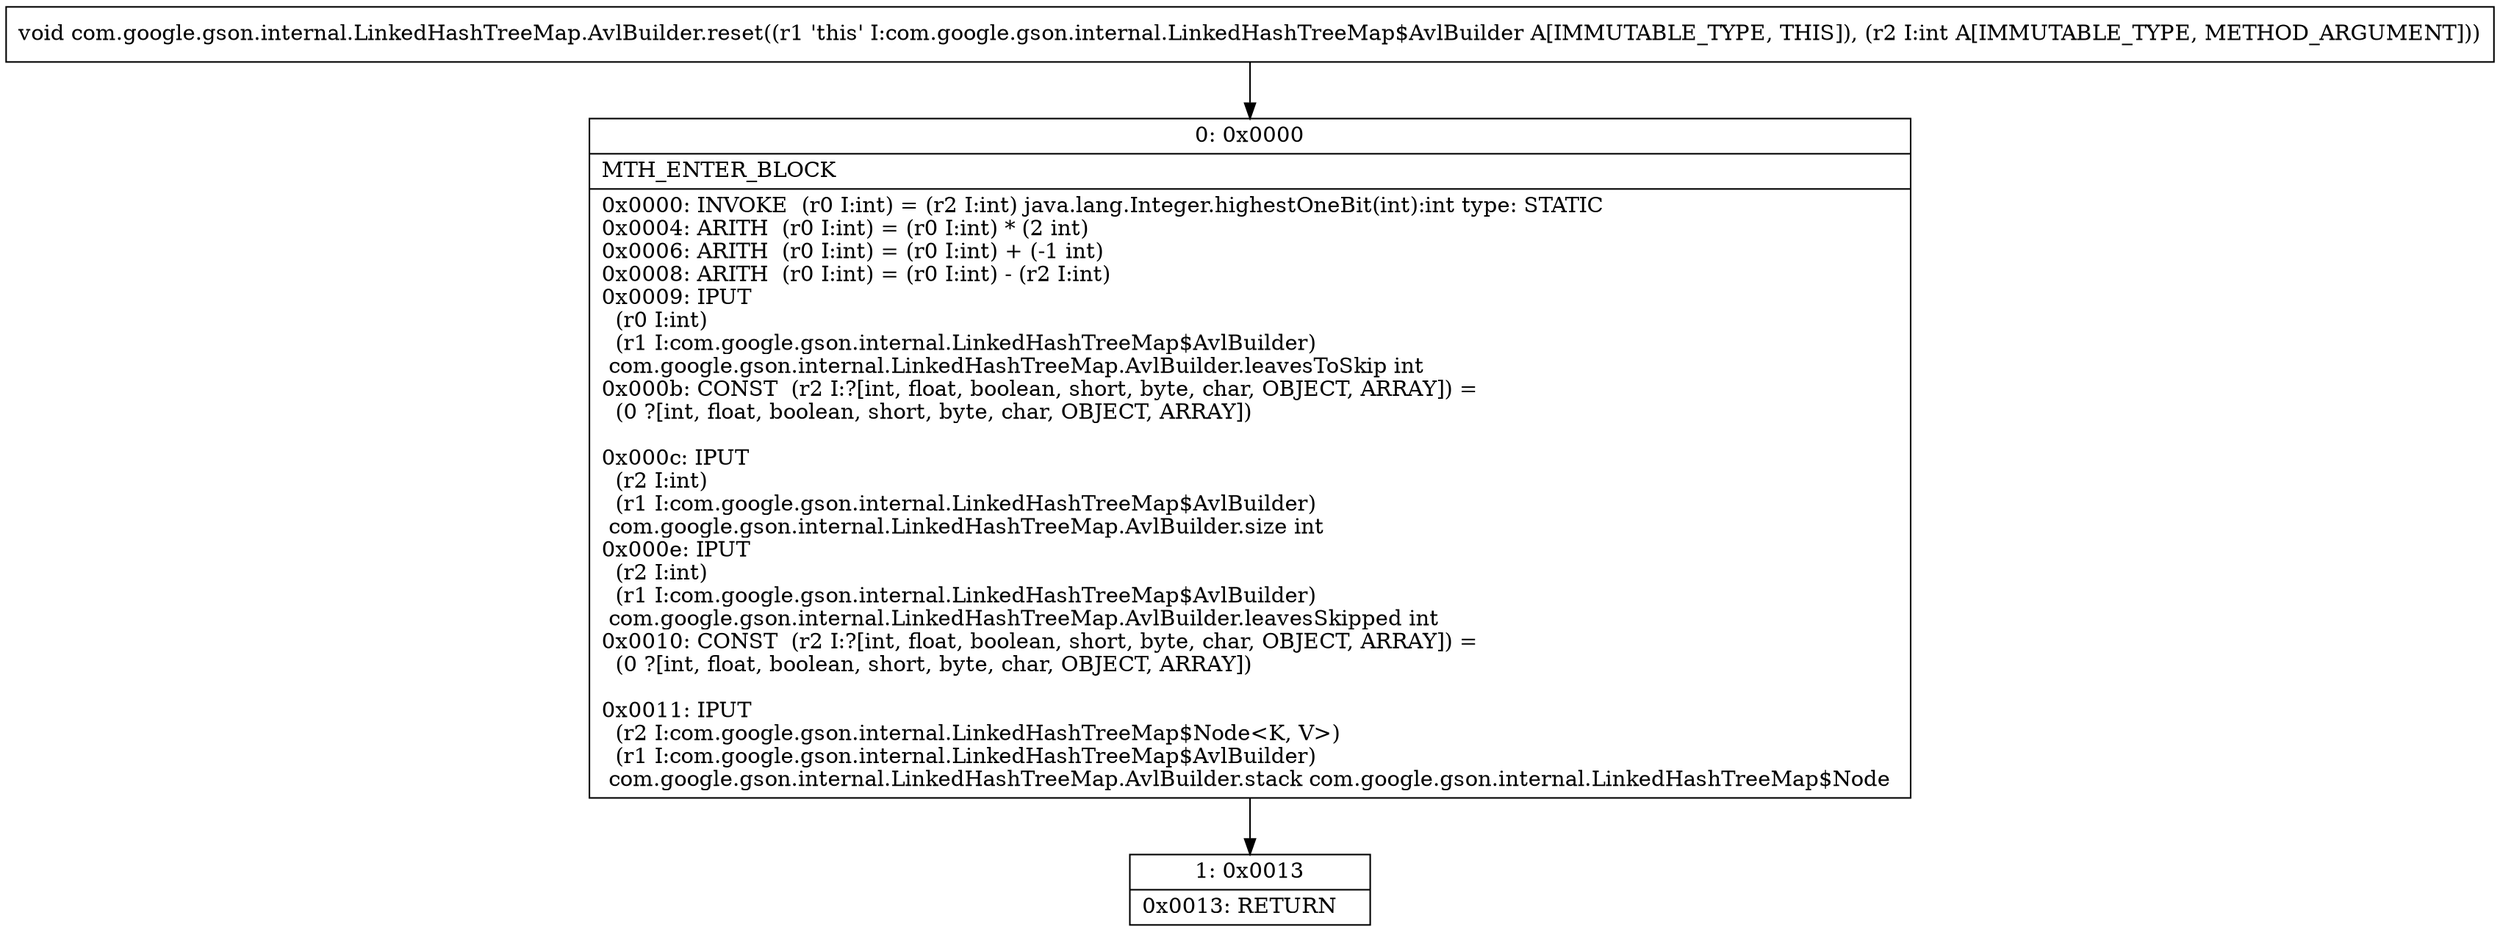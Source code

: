 digraph "CFG forcom.google.gson.internal.LinkedHashTreeMap.AvlBuilder.reset(I)V" {
Node_0 [shape=record,label="{0\:\ 0x0000|MTH_ENTER_BLOCK\l|0x0000: INVOKE  (r0 I:int) = (r2 I:int) java.lang.Integer.highestOneBit(int):int type: STATIC \l0x0004: ARITH  (r0 I:int) = (r0 I:int) * (2 int) \l0x0006: ARITH  (r0 I:int) = (r0 I:int) + (\-1 int) \l0x0008: ARITH  (r0 I:int) = (r0 I:int) \- (r2 I:int) \l0x0009: IPUT  \l  (r0 I:int)\l  (r1 I:com.google.gson.internal.LinkedHashTreeMap$AvlBuilder)\l com.google.gson.internal.LinkedHashTreeMap.AvlBuilder.leavesToSkip int \l0x000b: CONST  (r2 I:?[int, float, boolean, short, byte, char, OBJECT, ARRAY]) = \l  (0 ?[int, float, boolean, short, byte, char, OBJECT, ARRAY])\l \l0x000c: IPUT  \l  (r2 I:int)\l  (r1 I:com.google.gson.internal.LinkedHashTreeMap$AvlBuilder)\l com.google.gson.internal.LinkedHashTreeMap.AvlBuilder.size int \l0x000e: IPUT  \l  (r2 I:int)\l  (r1 I:com.google.gson.internal.LinkedHashTreeMap$AvlBuilder)\l com.google.gson.internal.LinkedHashTreeMap.AvlBuilder.leavesSkipped int \l0x0010: CONST  (r2 I:?[int, float, boolean, short, byte, char, OBJECT, ARRAY]) = \l  (0 ?[int, float, boolean, short, byte, char, OBJECT, ARRAY])\l \l0x0011: IPUT  \l  (r2 I:com.google.gson.internal.LinkedHashTreeMap$Node\<K, V\>)\l  (r1 I:com.google.gson.internal.LinkedHashTreeMap$AvlBuilder)\l com.google.gson.internal.LinkedHashTreeMap.AvlBuilder.stack com.google.gson.internal.LinkedHashTreeMap$Node \l}"];
Node_1 [shape=record,label="{1\:\ 0x0013|0x0013: RETURN   \l}"];
MethodNode[shape=record,label="{void com.google.gson.internal.LinkedHashTreeMap.AvlBuilder.reset((r1 'this' I:com.google.gson.internal.LinkedHashTreeMap$AvlBuilder A[IMMUTABLE_TYPE, THIS]), (r2 I:int A[IMMUTABLE_TYPE, METHOD_ARGUMENT])) }"];
MethodNode -> Node_0;
Node_0 -> Node_1;
}

